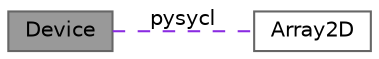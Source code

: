 digraph "Device"
{
 // INTERACTIVE_SVG=YES
 // LATEX_PDF_SIZE
  bgcolor="transparent";
  edge [fontname=Helvetica,fontsize=10,labelfontname=Helvetica,labelfontsize=10];
  node [fontname=Helvetica,fontsize=10,shape=box,height=0.2,width=0.4];
  rankdir=LR;
  Node2 [id="Node000002",label="Array2D",height=0.2,width=0.4,color="grey40", fillcolor="white", style="filled",URL="$group___array2_d.html",tooltip=" "];
  Node1 [id="Node000001",label="Device",height=0.2,width=0.4,color="gray40", fillcolor="grey60", style="filled", fontcolor="black",tooltip=" "];
  Node1->Node2 [shape=plaintext, label="pysycl", color="blueviolet", dir="none", style="dashed"];
}
